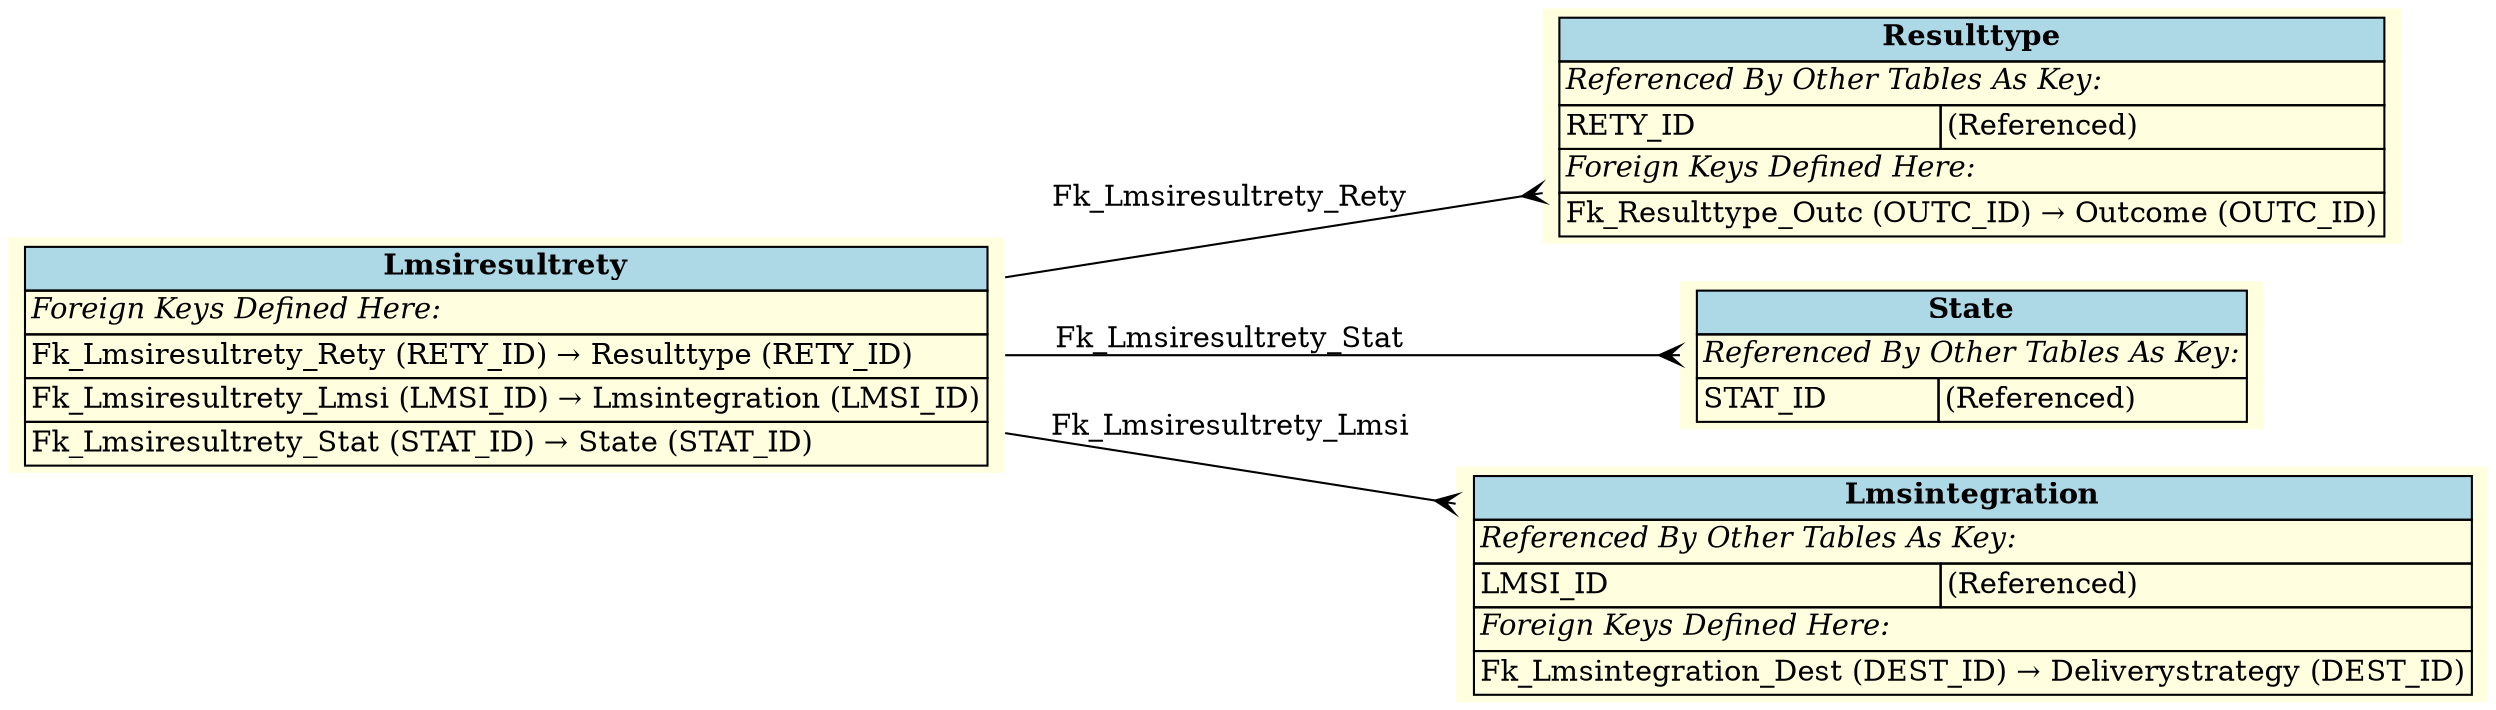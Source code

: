 digraph ERD {
  rankdir=LR;
  node [shape=plaintext, style=filled, fillcolor=lightyellow];
  edge [arrowhead=crow, arrowtail=none, dir=both, labelfontsize=10];

  "Resulttype" [
    label=<
    <TABLE BORDER="0" CELLBORDER="1" CELLSPACING="0" BGCOLOR="lightyellow">
      <TR><TD COLSPAN="2" BGCOLOR="lightblue"><B>Resulttype</B></TD></TR>
      <TR><TD COLSPAN="2" ALIGN="LEFT"><I>Referenced By Other Tables As Key:</I></TD></TR>
      <TR><TD ALIGN="LEFT">RETY_ID</TD><TD ALIGN="LEFT">(Referenced)</TD></TR>
      <TR><TD COLSPAN="2" ALIGN="LEFT"><I>Foreign Keys Defined Here:</I></TD></TR>
      <TR><TD ALIGN="LEFT" COLSPAN="2">Fk_Resulttype_Outc (OUTC_ID) &rarr; Outcome (OUTC_ID)</TD></TR>
    </TABLE>
    >
  ];

  "State" [
    label=<
    <TABLE BORDER="0" CELLBORDER="1" CELLSPACING="0" BGCOLOR="lightyellow">
      <TR><TD COLSPAN="2" BGCOLOR="lightblue"><B>State</B></TD></TR>
      <TR><TD COLSPAN="2" ALIGN="LEFT"><I>Referenced By Other Tables As Key:</I></TD></TR>
      <TR><TD ALIGN="LEFT">STAT_ID</TD><TD ALIGN="LEFT">(Referenced)</TD></TR>
    </TABLE>
    >
  ];

  "Lmsiresultrety" [
    label=<
    <TABLE BORDER="0" CELLBORDER="1" CELLSPACING="0" BGCOLOR="lightyellow">
      <TR><TD COLSPAN="2" BGCOLOR="lightblue"><B>Lmsiresultrety</B></TD></TR>
      <TR><TD COLSPAN="2" ALIGN="LEFT"><I>Foreign Keys Defined Here:</I></TD></TR>
      <TR><TD ALIGN="LEFT" COLSPAN="2">Fk_Lmsiresultrety_Rety (RETY_ID) &rarr; Resulttype (RETY_ID)</TD></TR>
      <TR><TD ALIGN="LEFT" COLSPAN="2">Fk_Lmsiresultrety_Lmsi (LMSI_ID) &rarr; Lmsintegration (LMSI_ID)</TD></TR>
      <TR><TD ALIGN="LEFT" COLSPAN="2">Fk_Lmsiresultrety_Stat (STAT_ID) &rarr; State (STAT_ID)</TD></TR>
    </TABLE>
    >
  ];

  "Lmsintegration" [
    label=<
    <TABLE BORDER="0" CELLBORDER="1" CELLSPACING="0" BGCOLOR="lightyellow">
      <TR><TD COLSPAN="2" BGCOLOR="lightblue"><B>Lmsintegration</B></TD></TR>
      <TR><TD COLSPAN="2" ALIGN="LEFT"><I>Referenced By Other Tables As Key:</I></TD></TR>
      <TR><TD ALIGN="LEFT">LMSI_ID</TD><TD ALIGN="LEFT">(Referenced)</TD></TR>
      <TR><TD COLSPAN="2" ALIGN="LEFT"><I>Foreign Keys Defined Here:</I></TD></TR>
      <TR><TD ALIGN="LEFT" COLSPAN="2">Fk_Lmsintegration_Dest (DEST_ID) &rarr; Deliverystrategy (DEST_ID)</TD></TR>
    </TABLE>
    >
  ];

  "Lmsiresultrety" -> "Lmsintegration" [label=" Fk_Lmsiresultrety_Lmsi "];
  "Lmsiresultrety" -> "Resulttype" [label=" Fk_Lmsiresultrety_Rety "];
  "Lmsiresultrety" -> "State" [label=" Fk_Lmsiresultrety_Stat "];
}
